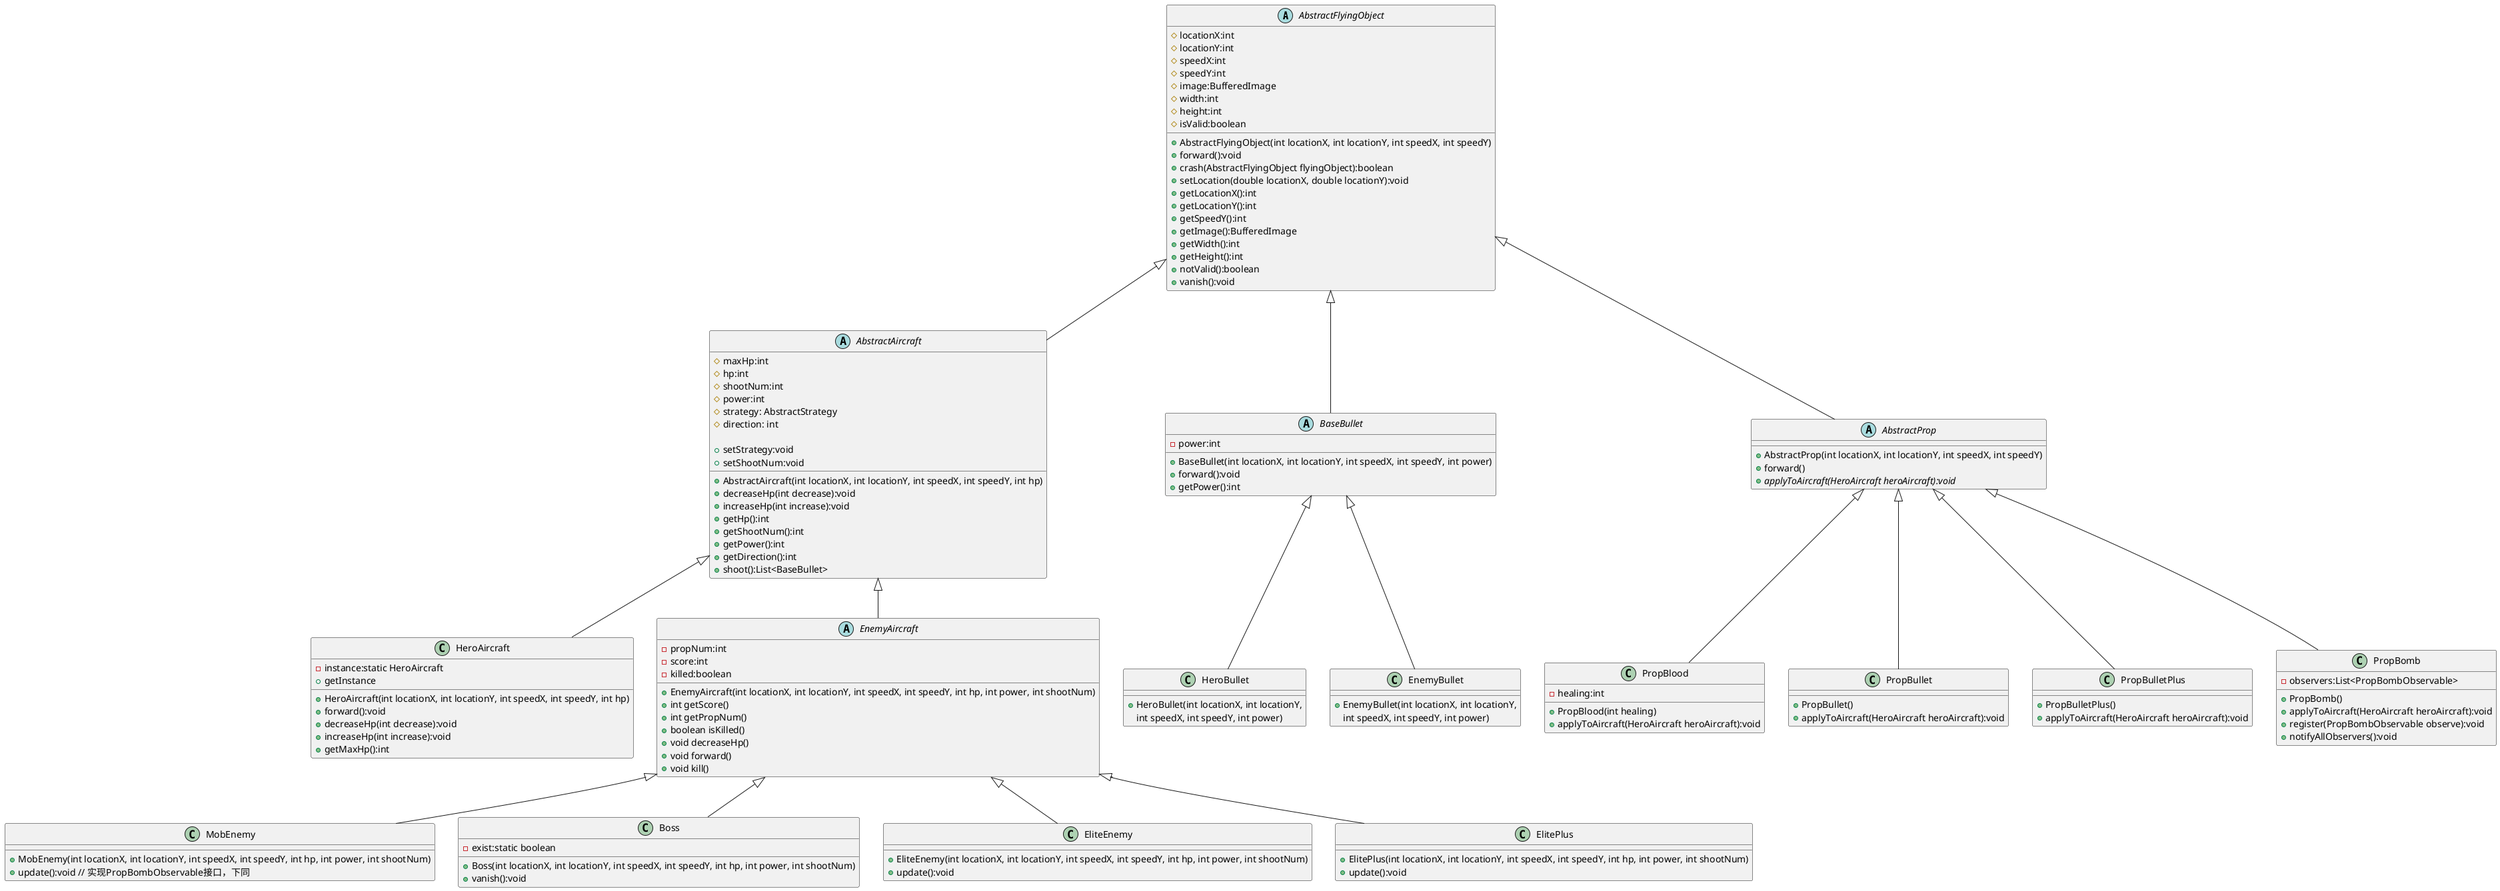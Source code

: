 @startuml
'https://plantuml.com/class-diagram

abstract class AbstractFlyingObject
{
    # locationX:int
    # locationY:int
    # speedX:int
    # speedY:int
    # image:BufferedImage
    # width:int
    # height:int
    # isValid:boolean

    + AbstractFlyingObject(int locationX, int locationY, int speedX, int speedY)
    + forward():void
    + crash(AbstractFlyingObject flyingObject):boolean
    + setLocation(double locationX, double locationY):void
    + getLocationX():int
    + getLocationY():int
    + getSpeedY():int
    + getImage():BufferedImage
    + getWidth():int
    + getHeight():int
    + notValid():boolean
    + vanish():void
}

abstract class AbstractAircraft
{
	# maxHp:int
    # hp:int
    # shootNum:int
    # power:int
    # strategy: AbstractStrategy
    # direction: int

    + AbstractAircraft(int locationX, int locationY, int speedX, int speedY, int hp)
    + decreaseHp(int decrease):void
    + increaseHp(int increase):void
    + getHp():int
    + getShootNum():int
    + getPower():int
    + getDirection():int
    + setStrategy:void
    + setShootNum:void
    + shoot():List<BaseBullet>
 }


class HeroAircraft {
    - instance:static HeroAircraft
    + HeroAircraft(int locationX, int locationY, int speedX, int speedY, int hp)
    + getInstance
    + forward():void
    + decreaseHp(int decrease):void
    + increaseHp(int increase):void
    + getMaxHp():int
}

AbstractAircraft <|-- HeroAircraft

abstract class EnemyAircraft{
    - propNum:int
    - score:int
    - killed:boolean
    + EnemyAircraft(int locationX, int locationY, int speedX, int speedY, int hp, int power, int shootNum)
    + int getScore()
    + int getPropNum()
    + boolean isKilled()
    + void decreaseHp()
    + void forward()
    + void kill()
}


class MobEnemy{
    + MobEnemy(int locationX, int locationY, int speedX, int speedY, int hp, int power, int shootNum)
    + update():void // 实现PropBombObservable接口，下同
}

class Boss{
    - exist:static boolean
    + Boss(int locationX, int locationY, int speedX, int speedY, int hp, int power, int shootNum)
    + vanish():void
}

class EliteEnemy {
    + EliteEnemy(int locationX, int locationY, int speedX, int speedY, int hp, int power, int shootNum)
    + update():void
}

class ElitePlus{
    + ElitePlus(int locationX, int locationY, int speedX, int speedY, int hp, int power, int shootNum)
    + update():void
}


EnemyAircraft <|-- MobEnemy
EnemyAircraft <|-- EliteEnemy
EnemyAircraft <|-- ElitePlus
EnemyAircraft <|-- Boss

AbstractAircraft <|-- EnemyAircraft


abstract class BaseBullet
{
    - power:int
    + BaseBullet(int locationX, int locationY, int speedX, int speedY, int power)
    + forward():void
	+ getPower():int
}

class HeroBullet {
    + HeroBullet(int locationX, int locationY,
     int speedX, int speedY, int power)
}

class EnemyBullet {
    + EnemyBullet(int locationX, int locationY,
     int speedX, int speedY, int power)
}

BaseBullet <|-- HeroBullet
BaseBullet <|-- EnemyBullet

abstract class AbstractProp{
    + AbstractProp(int locationX, int locationY, int speedX, int speedY)
    + forward()
    + {abstract} applyToAircraft(HeroAircraft heroAircraft):void
 }

class PropBlood{
    - healing:int
    + PropBlood(int healing)
    + applyToAircraft(HeroAircraft heroAircraft):void
}

class PropBullet{
    + PropBullet()
    + applyToAircraft(HeroAircraft heroAircraft):void
}

class PropBulletPlus{
    + PropBulletPlus()
    + applyToAircraft(HeroAircraft heroAircraft):void
}

class PropBomb{
    - observers:List<PropBombObservable>
    + PropBomb()
    + applyToAircraft(HeroAircraft heroAircraft):void
    + register(PropBombObservable observe):void
    + notifyAllObservers():void
}

AbstractProp <|-- PropBlood
AbstractProp <|-- PropBullet
AbstractProp <|-- PropBomb
AbstractProp <|-- PropBulletPlus


AbstractFlyingObject <|-- AbstractAircraft
AbstractFlyingObject <|-- BaseBullet
AbstractFlyingObject <|-- AbstractProp



@enduml